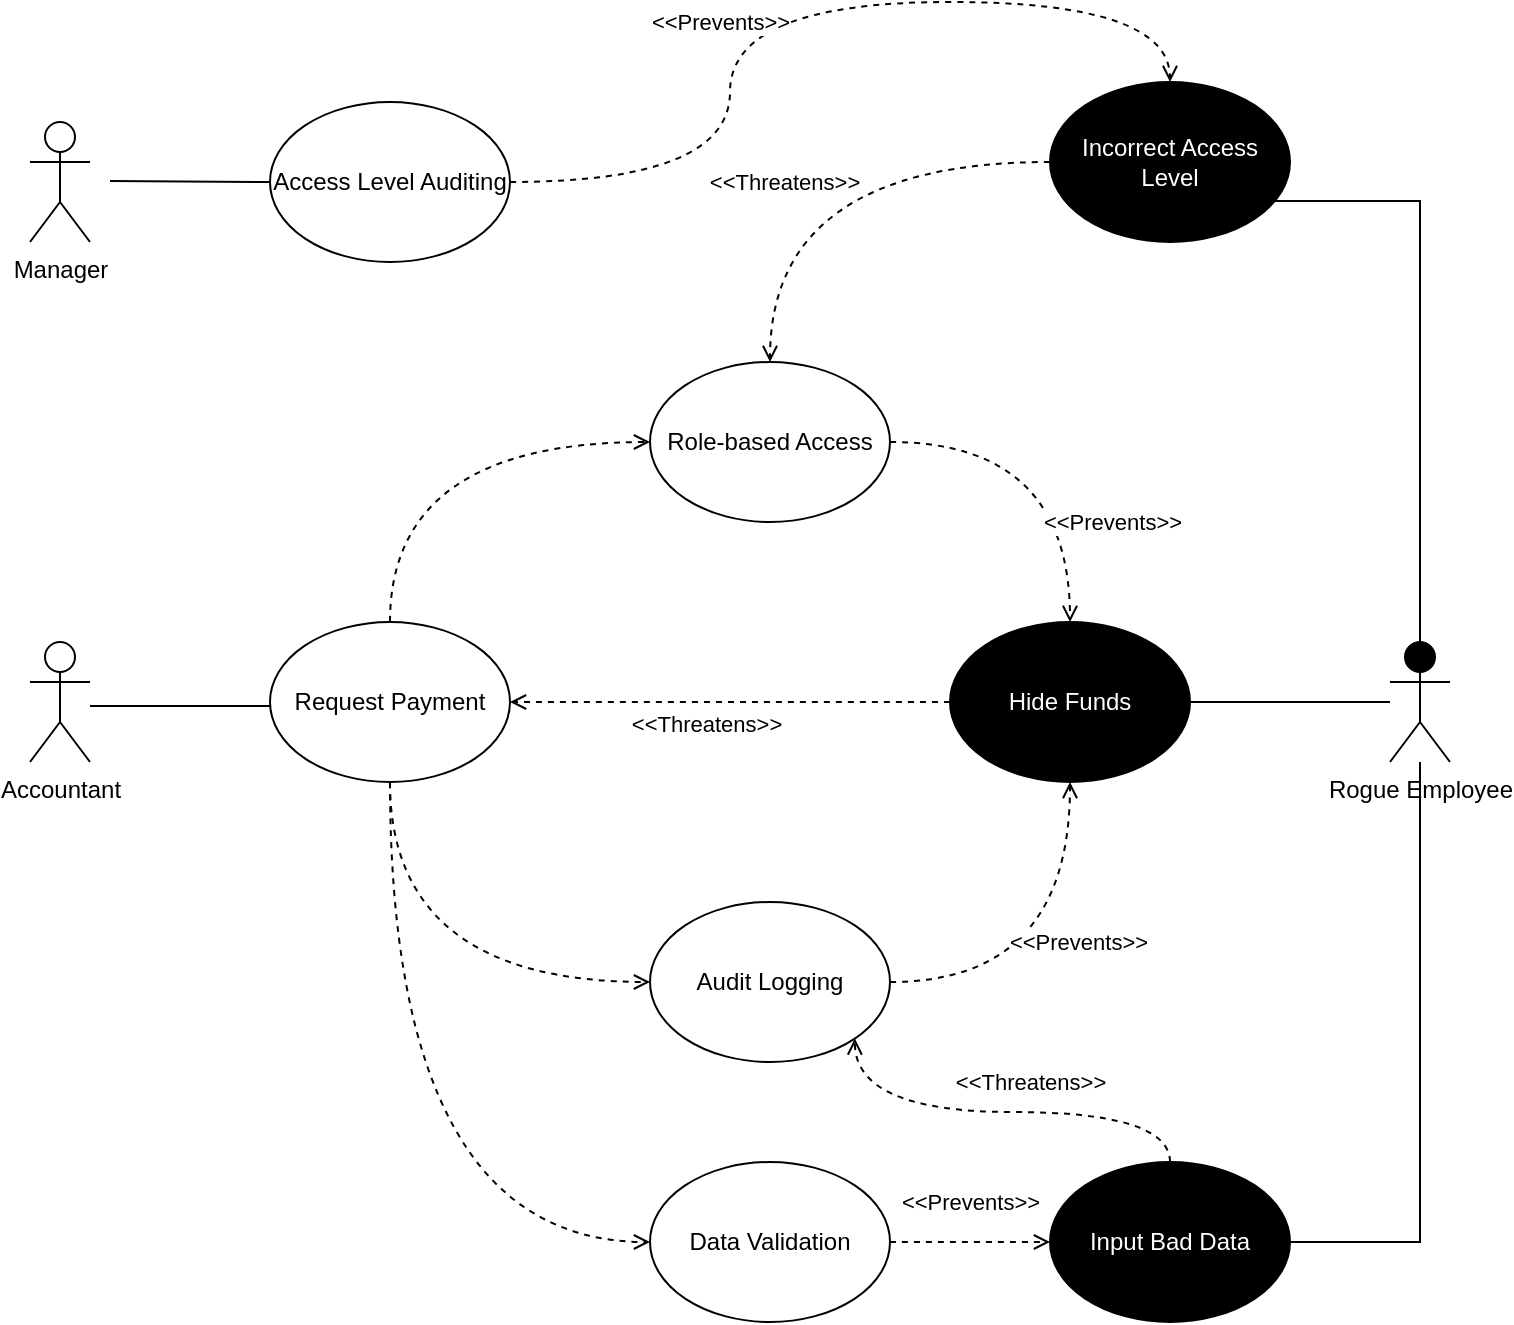<mxfile version="21.7.5" type="device">
  <diagram id="7q6WzZqFf9v9yzIv_zda" name="Use case">
    <mxGraphModel dx="2074" dy="1586" grid="0" gridSize="10" guides="1" tooltips="1" connect="1" arrows="1" fold="1" page="0" pageScale="1" pageWidth="850" pageHeight="1100" math="0" shadow="0">
      <root>
        <mxCell id="0" />
        <mxCell id="1" parent="0" />
        <mxCell id="SSoZlEEdxV4zL4xD8buy-2" value="Accountant" style="shape=umlActor;verticalLabelPosition=bottom;verticalAlign=top;html=1;outlineConnect=0;fillColor=#FFFFFF;" parent="1" vertex="1">
          <mxGeometry x="80" y="180" width="30" height="60" as="geometry" />
        </mxCell>
        <mxCell id="SSoZlEEdxV4zL4xD8buy-3" value="" style="endArrow=none;html=1;" parent="1" edge="1">
          <mxGeometry width="50" height="50" relative="1" as="geometry">
            <mxPoint x="110" y="212" as="sourcePoint" />
            <mxPoint x="200" y="212" as="targetPoint" />
          </mxGeometry>
        </mxCell>
        <mxCell id="okeo2Aa4OqrN3XAgRoa3-2" style="edgeStyle=orthogonalEdgeStyle;rounded=1;orthogonalLoop=1;jettySize=auto;html=1;entryX=0;entryY=0.5;entryDx=0;entryDy=0;dashed=1;strokeWidth=1;endFill=0;endArrow=open;curved=1;exitX=0.5;exitY=0;exitDx=0;exitDy=0;" parent="1" source="SSoZlEEdxV4zL4xD8buy-4" target="okeo2Aa4OqrN3XAgRoa3-1" edge="1">
          <mxGeometry relative="1" as="geometry" />
        </mxCell>
        <mxCell id="SSoZlEEdxV4zL4xD8buy-4" value="Request Payment" style="ellipse;whiteSpace=wrap;html=1;fillColor=#FFFFFF;" parent="1" vertex="1">
          <mxGeometry x="200" y="170" width="120" height="80" as="geometry" />
        </mxCell>
        <mxCell id="SSoZlEEdxV4zL4xD8buy-5" value="Audit Logging" style="ellipse;whiteSpace=wrap;html=1;fillColor=#FFFFFF;" parent="1" vertex="1">
          <mxGeometry x="390" y="310" width="120" height="80" as="geometry" />
        </mxCell>
        <mxCell id="SSoZlEEdxV4zL4xD8buy-10" value="" style="endArrow=open;dashed=1;html=1;entryX=0;entryY=0.5;entryDx=0;entryDy=0;edgeStyle=orthogonalEdgeStyle;curved=1;endFill=0;strokeWidth=1;exitX=0.5;exitY=1;exitDx=0;exitDy=0;" parent="1" source="SSoZlEEdxV4zL4xD8buy-4" target="SSoZlEEdxV4zL4xD8buy-5" edge="1">
          <mxGeometry width="50" height="50" relative="1" as="geometry">
            <mxPoint x="180" y="340" as="sourcePoint" />
            <mxPoint x="170" y="320" as="targetPoint" />
          </mxGeometry>
        </mxCell>
        <mxCell id="okeo2Aa4OqrN3XAgRoa3-1" value="Role-based Access" style="ellipse;whiteSpace=wrap;html=1;" parent="1" vertex="1">
          <mxGeometry x="390" y="40" width="120" height="80" as="geometry" />
        </mxCell>
        <mxCell id="okeo2Aa4OqrN3XAgRoa3-3" style="edgeStyle=orthogonalEdgeStyle;rounded=0;orthogonalLoop=1;jettySize=auto;html=1;entryX=1;entryY=0.5;entryDx=0;entryDy=0;endArrow=none;endFill=0;" parent="1" source="okeo2Aa4OqrN3XAgRoa3-4" edge="1">
          <mxGeometry relative="1" as="geometry">
            <mxPoint x="660" y="210" as="targetPoint" />
          </mxGeometry>
        </mxCell>
        <mxCell id="okeo2Aa4OqrN3XAgRoa3-4" value="Rogue Employee" style="shape=umlActor;verticalLabelPosition=bottom;verticalAlign=top;html=1;outlineConnect=0;fillColor=#000000;" parent="1" vertex="1">
          <mxGeometry x="760" y="180" width="30" height="60" as="geometry" />
        </mxCell>
        <mxCell id="okeo2Aa4OqrN3XAgRoa3-5" style="edgeStyle=orthogonalEdgeStyle;curved=1;rounded=0;orthogonalLoop=1;jettySize=auto;html=1;entryX=1;entryY=0.5;entryDx=0;entryDy=0;dashed=1;endArrow=open;endFill=0;strokeWidth=1;" parent="1" source="okeo2Aa4OqrN3XAgRoa3-7" edge="1">
          <mxGeometry relative="1" as="geometry">
            <mxPoint x="320" y="210" as="targetPoint" />
          </mxGeometry>
        </mxCell>
        <mxCell id="okeo2Aa4OqrN3XAgRoa3-6" value="&amp;lt;&amp;lt;Threatens&amp;gt;&amp;gt;" style="edgeLabel;html=1;align=center;verticalAlign=middle;resizable=0;points=[];" parent="okeo2Aa4OqrN3XAgRoa3-5" vertex="1" connectable="0">
          <mxGeometry x="0.114" y="1" relative="1" as="geometry">
            <mxPoint y="9" as="offset" />
          </mxGeometry>
        </mxCell>
        <mxCell id="okeo2Aa4OqrN3XAgRoa3-7" value="Hide Funds" style="ellipse;whiteSpace=wrap;html=1;fillColor=#000000;fontColor=#FFFFFF;" parent="1" vertex="1">
          <mxGeometry x="540" y="170" width="120" height="80" as="geometry" />
        </mxCell>
        <mxCell id="okeo2Aa4OqrN3XAgRoa3-8" style="edgeStyle=orthogonalEdgeStyle;curved=1;rounded=0;orthogonalLoop=1;jettySize=auto;html=1;dashed=1;endArrow=open;endFill=0;strokeWidth=1;exitX=1;exitY=0.5;exitDx=0;exitDy=0;entryX=0.5;entryY=1;entryDx=0;entryDy=0;" parent="1" source="SSoZlEEdxV4zL4xD8buy-5" target="okeo2Aa4OqrN3XAgRoa3-7" edge="1">
          <mxGeometry relative="1" as="geometry">
            <mxPoint x="430" y="280" as="targetPoint" />
            <mxPoint x="440" y="350" as="sourcePoint" />
          </mxGeometry>
        </mxCell>
        <mxCell id="okeo2Aa4OqrN3XAgRoa3-9" value="&amp;lt;&amp;lt;Prevents&amp;gt;&amp;gt;" style="edgeLabel;html=1;align=center;verticalAlign=middle;resizable=0;points=[];" parent="okeo2Aa4OqrN3XAgRoa3-8" vertex="1" connectable="0">
          <mxGeometry x="-0.229" y="23" relative="1" as="geometry">
            <mxPoint x="21" y="3" as="offset" />
          </mxGeometry>
        </mxCell>
        <mxCell id="rESLXzUHiSl0k0ymJ8O6-1" value="Incorrect Access Level" style="ellipse;whiteSpace=wrap;html=1;fillColor=#000000;fontColor=#FFFFFF;" parent="1" vertex="1">
          <mxGeometry x="590" y="-100" width="120" height="80" as="geometry" />
        </mxCell>
        <mxCell id="rESLXzUHiSl0k0ymJ8O6-2" style="edgeStyle=orthogonalEdgeStyle;rounded=0;orthogonalLoop=1;jettySize=auto;html=1;entryX=1;entryY=0.5;entryDx=0;entryDy=0;endArrow=none;endFill=0;exitX=0.5;exitY=0;exitDx=0;exitDy=0;exitPerimeter=0;" parent="1" source="okeo2Aa4OqrN3XAgRoa3-4" edge="1">
          <mxGeometry relative="1" as="geometry">
            <mxPoint x="660" y="-40.5" as="targetPoint" />
            <mxPoint x="760" y="-40.5" as="sourcePoint" />
            <Array as="points">
              <mxPoint x="775" y="-40" />
            </Array>
          </mxGeometry>
        </mxCell>
        <mxCell id="rESLXzUHiSl0k0ymJ8O6-3" style="edgeStyle=orthogonalEdgeStyle;curved=1;rounded=0;orthogonalLoop=1;jettySize=auto;html=1;dashed=1;endArrow=open;endFill=0;strokeWidth=1;exitX=0;exitY=0.5;exitDx=0;exitDy=0;" parent="1" source="rESLXzUHiSl0k0ymJ8O6-1" target="okeo2Aa4OqrN3XAgRoa3-1" edge="1">
          <mxGeometry relative="1" as="geometry">
            <mxPoint x="320" y="-40.5" as="targetPoint" />
            <mxPoint x="540" y="-40.5" as="sourcePoint" />
          </mxGeometry>
        </mxCell>
        <mxCell id="rESLXzUHiSl0k0ymJ8O6-4" value="&amp;lt;&amp;lt;Threatens&amp;gt;&amp;gt;" style="edgeLabel;html=1;align=center;verticalAlign=middle;resizable=0;points=[];" parent="rESLXzUHiSl0k0ymJ8O6-3" vertex="1" connectable="0">
          <mxGeometry x="0.114" y="1" relative="1" as="geometry">
            <mxPoint y="9" as="offset" />
          </mxGeometry>
        </mxCell>
        <mxCell id="rESLXzUHiSl0k0ymJ8O6-6" value="Manager" style="shape=umlActor;verticalLabelPosition=bottom;verticalAlign=top;html=1;outlineConnect=0;fillColor=#FFFFFF;" parent="1" vertex="1">
          <mxGeometry x="80" y="-80" width="30" height="60" as="geometry" />
        </mxCell>
        <mxCell id="rESLXzUHiSl0k0ymJ8O6-7" value="Access Level Auditing" style="ellipse;whiteSpace=wrap;html=1;fillColor=#FFFFFF;" parent="1" vertex="1">
          <mxGeometry x="200" y="-90" width="120" height="80" as="geometry" />
        </mxCell>
        <mxCell id="rESLXzUHiSl0k0ymJ8O6-8" value="" style="endArrow=none;html=1;entryX=0;entryY=0.5;entryDx=0;entryDy=0;" parent="1" target="rESLXzUHiSl0k0ymJ8O6-7" edge="1">
          <mxGeometry width="50" height="50" relative="1" as="geometry">
            <mxPoint x="120" y="-50.5" as="sourcePoint" />
            <mxPoint x="190" y="-50" as="targetPoint" />
          </mxGeometry>
        </mxCell>
        <mxCell id="rESLXzUHiSl0k0ymJ8O6-13" style="edgeStyle=orthogonalEdgeStyle;curved=1;rounded=0;orthogonalLoop=1;jettySize=auto;html=1;dashed=1;endArrow=open;endFill=0;strokeWidth=1;exitX=1;exitY=0.5;exitDx=0;exitDy=0;" parent="1" source="rESLXzUHiSl0k0ymJ8O6-7" edge="1">
          <mxGeometry relative="1" as="geometry">
            <mxPoint x="650" y="-100" as="targetPoint" />
            <mxPoint x="280" y="-130" as="sourcePoint" />
            <Array as="points">
              <mxPoint x="430" y="-50" />
              <mxPoint x="430" y="-140" />
              <mxPoint x="650" y="-140" />
            </Array>
          </mxGeometry>
        </mxCell>
        <mxCell id="rESLXzUHiSl0k0ymJ8O6-14" value="&amp;lt;&amp;lt;Prevents&amp;gt;&amp;gt;" style="edgeLabel;html=1;align=center;verticalAlign=middle;resizable=0;points=[];" parent="rESLXzUHiSl0k0ymJ8O6-13" vertex="1" connectable="0">
          <mxGeometry x="-0.229" y="23" relative="1" as="geometry">
            <mxPoint x="18" y="-13" as="offset" />
          </mxGeometry>
        </mxCell>
        <mxCell id="rESLXzUHiSl0k0ymJ8O6-15" style="edgeStyle=orthogonalEdgeStyle;curved=1;rounded=0;orthogonalLoop=1;jettySize=auto;html=1;dashed=1;endArrow=open;endFill=0;strokeWidth=1;exitX=1;exitY=0.5;exitDx=0;exitDy=0;entryX=0.5;entryY=0;entryDx=0;entryDy=0;" parent="1" source="okeo2Aa4OqrN3XAgRoa3-1" target="okeo2Aa4OqrN3XAgRoa3-7" edge="1">
          <mxGeometry relative="1" as="geometry">
            <mxPoint x="644.75" as="targetPoint" />
            <mxPoint x="554.75" y="100" as="sourcePoint" />
          </mxGeometry>
        </mxCell>
        <mxCell id="rESLXzUHiSl0k0ymJ8O6-16" value="&amp;lt;&amp;lt;Prevents&amp;gt;&amp;gt;" style="edgeLabel;html=1;align=center;verticalAlign=middle;resizable=0;points=[];" parent="rESLXzUHiSl0k0ymJ8O6-15" vertex="1" connectable="0">
          <mxGeometry x="-0.229" y="23" relative="1" as="geometry">
            <mxPoint x="41" y="63" as="offset" />
          </mxGeometry>
        </mxCell>
        <mxCell id="rESLXzUHiSl0k0ymJ8O6-17" value="Input Bad Data" style="ellipse;whiteSpace=wrap;html=1;fillColor=#000000;fontColor=#FFFFFF;" parent="1" vertex="1">
          <mxGeometry x="590" y="440" width="120" height="80" as="geometry" />
        </mxCell>
        <mxCell id="rESLXzUHiSl0k0ymJ8O6-18" style="edgeStyle=orthogonalEdgeStyle;rounded=0;orthogonalLoop=1;jettySize=auto;html=1;endArrow=none;endFill=0;exitX=1;exitY=0.5;exitDx=0;exitDy=0;" parent="1" source="rESLXzUHiSl0k0ymJ8O6-17" target="okeo2Aa4OqrN3XAgRoa3-4" edge="1">
          <mxGeometry relative="1" as="geometry">
            <mxPoint x="690" y="390" as="targetPoint" />
            <mxPoint x="790" y="390" as="sourcePoint" />
          </mxGeometry>
        </mxCell>
        <mxCell id="rESLXzUHiSl0k0ymJ8O6-19" value="Data Validation" style="ellipse;whiteSpace=wrap;html=1;fillColor=#FFFFFF;" parent="1" vertex="1">
          <mxGeometry x="390" y="440" width="120" height="80" as="geometry" />
        </mxCell>
        <mxCell id="rESLXzUHiSl0k0ymJ8O6-20" style="edgeStyle=orthogonalEdgeStyle;curved=1;rounded=0;orthogonalLoop=1;jettySize=auto;html=1;dashed=1;endArrow=open;endFill=0;strokeWidth=1;exitX=1;exitY=0.5;exitDx=0;exitDy=0;entryX=0;entryY=0.5;entryDx=0;entryDy=0;" parent="1" source="rESLXzUHiSl0k0ymJ8O6-19" target="rESLXzUHiSl0k0ymJ8O6-17" edge="1">
          <mxGeometry relative="1" as="geometry">
            <mxPoint x="570" y="540" as="targetPoint" />
            <mxPoint x="540" y="580" as="sourcePoint" />
          </mxGeometry>
        </mxCell>
        <mxCell id="rESLXzUHiSl0k0ymJ8O6-21" value="&amp;lt;&amp;lt;Prevents&amp;gt;&amp;gt;" style="edgeLabel;html=1;align=center;verticalAlign=middle;resizable=0;points=[];" parent="rESLXzUHiSl0k0ymJ8O6-20" vertex="1" connectable="0">
          <mxGeometry x="-0.229" y="23" relative="1" as="geometry">
            <mxPoint x="9" y="3" as="offset" />
          </mxGeometry>
        </mxCell>
        <mxCell id="rESLXzUHiSl0k0ymJ8O6-22" value="" style="endArrow=open;dashed=1;html=1;entryX=0;entryY=0.5;entryDx=0;entryDy=0;edgeStyle=orthogonalEdgeStyle;curved=1;endFill=0;strokeWidth=1;exitX=0.5;exitY=1;exitDx=0;exitDy=0;" parent="1" source="SSoZlEEdxV4zL4xD8buy-4" target="rESLXzUHiSl0k0ymJ8O6-19" edge="1">
          <mxGeometry width="50" height="50" relative="1" as="geometry">
            <mxPoint x="250" y="380" as="sourcePoint" />
            <mxPoint x="380" y="480" as="targetPoint" />
          </mxGeometry>
        </mxCell>
        <mxCell id="S9fvYoXukioLjAepd0uY-1" style="edgeStyle=orthogonalEdgeStyle;curved=1;rounded=0;orthogonalLoop=1;jettySize=auto;html=1;dashed=1;endArrow=open;endFill=0;strokeWidth=1;exitX=0.5;exitY=0;exitDx=0;exitDy=0;entryX=1;entryY=1;entryDx=0;entryDy=0;" edge="1" parent="1" source="rESLXzUHiSl0k0ymJ8O6-17" target="SSoZlEEdxV4zL4xD8buy-5">
          <mxGeometry relative="1" as="geometry">
            <mxPoint x="700" y="410" as="targetPoint" />
            <mxPoint x="700" y="320" as="sourcePoint" />
          </mxGeometry>
        </mxCell>
        <mxCell id="S9fvYoXukioLjAepd0uY-2" value="&amp;lt;&amp;lt;Threatens&amp;gt;&amp;gt;" style="edgeLabel;html=1;align=center;verticalAlign=middle;resizable=0;points=[];" vertex="1" connectable="0" parent="S9fvYoXukioLjAepd0uY-1">
          <mxGeometry x="0.114" y="1" relative="1" as="geometry">
            <mxPoint x="27" y="-16" as="offset" />
          </mxGeometry>
        </mxCell>
      </root>
    </mxGraphModel>
  </diagram>
</mxfile>
